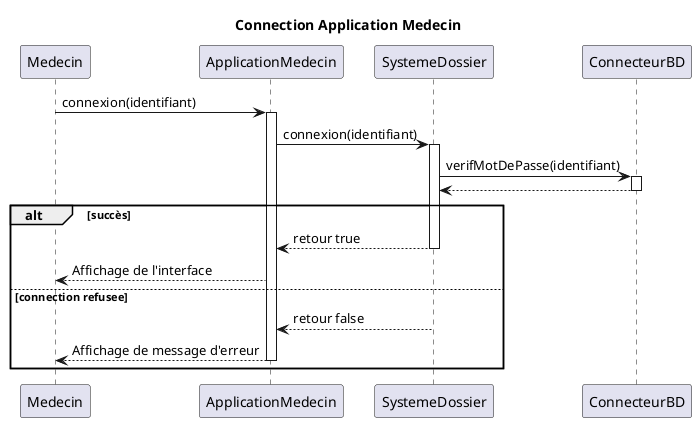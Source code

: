 @startuml connectionApplicationMedecin
title Connection Application Medecin

participant Medecin as M
participant ApplicationMedecin as IU
participant SystemeDossier as SD
participant ConnecteurBD as BD

M -> IU: connexion(identifiant)
activate IU
IU -> SD: connexion(identifiant)
activate SD
SD -> BD: verifMotDePasse(identifiant)
activate BD
BD --> SD
deactivate BD
alt succès
    SD --> IU: retour true
    deactivate SD
    IU --> M: Affichage de l'interface
else connection refusee
    SD --> IU: retour false
    deactivate SD
    IU --> M: Affichage de message d'erreur
    deactivate IU
end

 @enduml

 Dans les trois cas, le processus est le meme: l'utilisateur
 entre ses identifiants dans l'interface utilisateur, qui 
 ensuite envoie une demande de connexion au Systeme Dossier. Celui-ci 
 envoie une demande de verification des identifiants au connecteur BD,
 qui verifie la validite de ceux-ci et retourne un succes ou un echec.
 Le resultat est ensuite renvoye au Systeme Dossier et finalement a
 l'interface utilisateur, qui affiche un message d'erreur ou connecte l'utilisateur,
 tout dependant du resultat


